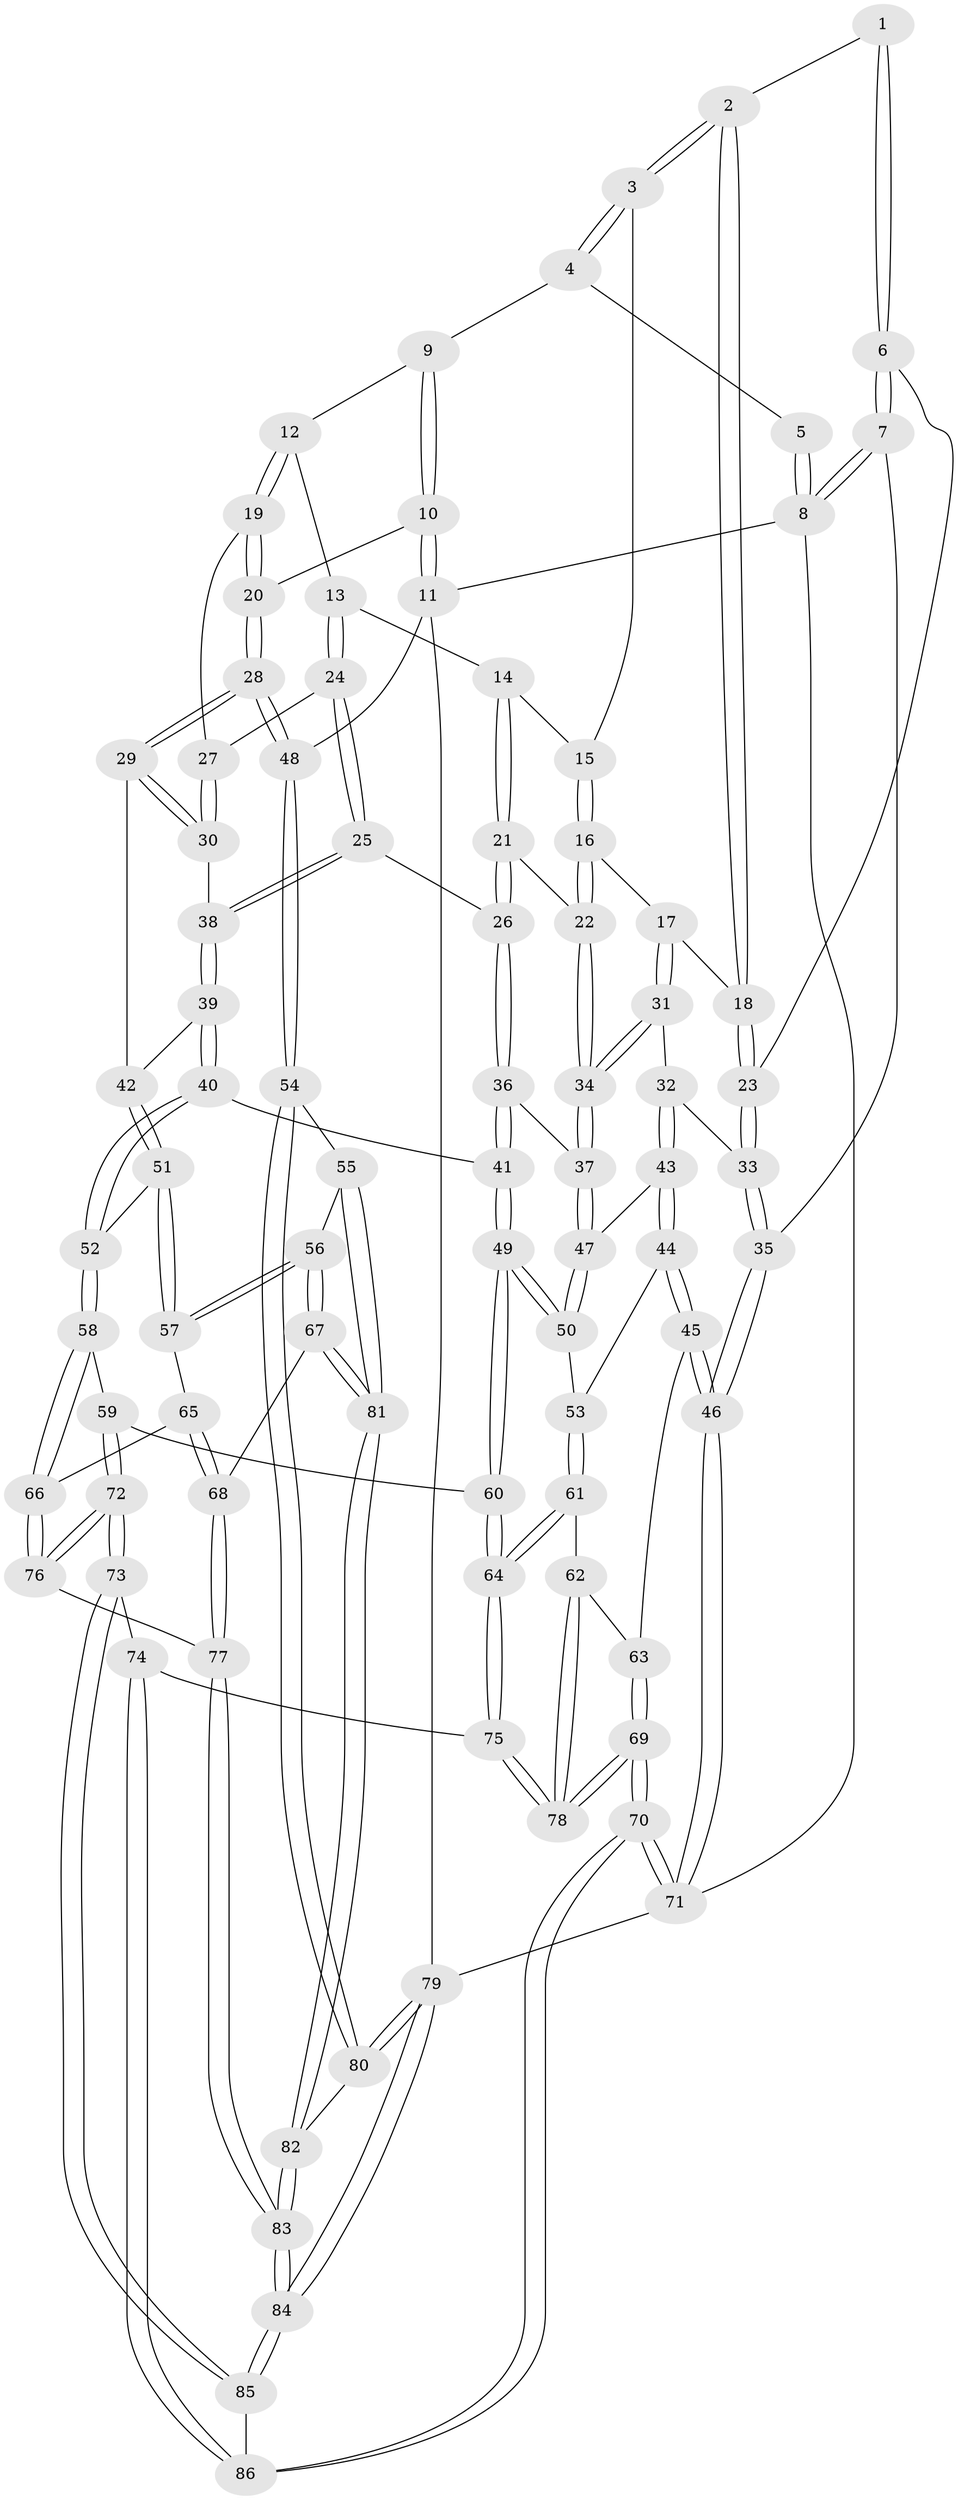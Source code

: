 // coarse degree distribution, {3: 0.15, 5: 0.35, 4: 0.4, 2: 0.016666666666666666, 6: 0.08333333333333333}
// Generated by graph-tools (version 1.1) at 2025/52/02/27/25 19:52:42]
// undirected, 86 vertices, 212 edges
graph export_dot {
graph [start="1"]
  node [color=gray90,style=filled];
  1 [pos="+0.16831774814542624+0.026758507085258624"];
  2 [pos="+0.35529870666327906+0.12651112722081204"];
  3 [pos="+0.40426494162679194+0.08639408105562692"];
  4 [pos="+0.5226227648414887+0"];
  5 [pos="+0.1344528383134904+0"];
  6 [pos="+0.0664090418925901+0.1638997944416164"];
  7 [pos="+0+0.08062589283005502"];
  8 [pos="+0+0"];
  9 [pos="+0.6797892838498868+0"];
  10 [pos="+1+0"];
  11 [pos="+1+0"];
  12 [pos="+0.6905551191790082+0.12984234531356478"];
  13 [pos="+0.6448132455011072+0.1905106914011017"];
  14 [pos="+0.5345532145082561+0.20612473694461345"];
  15 [pos="+0.4492493777744305+0.13334695733551805"];
  16 [pos="+0.4749277192456847+0.2860583299595823"];
  17 [pos="+0.33857268018983705+0.17776154599791086"];
  18 [pos="+0.3355659490141143+0.16640865060685917"];
  19 [pos="+0.783879522091304+0.2127522382776329"];
  20 [pos="+0.7952379214332747+0.2167784127531205"];
  21 [pos="+0.5156458314930922+0.300547518624465"];
  22 [pos="+0.49165168221951533+0.3073754023154408"];
  23 [pos="+0.14248128781911532+0.2394159511551691"];
  24 [pos="+0.6416691018731835+0.3184376507717473"];
  25 [pos="+0.6338722549388179+0.35705690141502516"];
  26 [pos="+0.6289058499296486+0.35766206767575404"];
  27 [pos="+0.7552396327099579+0.2557261914136869"];
  28 [pos="+1+0.42857838110732216"];
  29 [pos="+0.9085599315535189+0.43113592193274153"];
  30 [pos="+0.7307402475476327+0.3670989602340959"];
  31 [pos="+0.35165273759899557+0.3226240335298972"];
  32 [pos="+0.19044785194755673+0.3711367431189644"];
  33 [pos="+0.1449750276066289+0.3264644646186017"];
  34 [pos="+0.40765515496264837+0.385235483068792"];
  35 [pos="+0+0.5224002458903299"];
  36 [pos="+0.5011339183835363+0.4699777137960968"];
  37 [pos="+0.4126926855200167+0.43697466303953236"];
  38 [pos="+0.6364225297861081+0.35888518267368413"];
  39 [pos="+0.6660966977824033+0.4997412853308542"];
  40 [pos="+0.6185114172933318+0.556608692748904"];
  41 [pos="+0.5029728293987521+0.4732065022718302"];
  42 [pos="+0.7530318255909988+0.5030545973626847"];
  43 [pos="+0.21611661094161164+0.4556625518278677"];
  44 [pos="+0.14568078060746278+0.5706094670570128"];
  45 [pos="+0.07403572921358376+0.6167177418603148"];
  46 [pos="+0+0.54968073676283"];
  47 [pos="+0.3611912439384777+0.4854508846675862"];
  48 [pos="+1+0.45874521976526367"];
  49 [pos="+0.47114105299904846+0.6625329840091799"];
  50 [pos="+0.3553658464246051+0.6117949463002217"];
  51 [pos="+0.7279709010286464+0.6375687420225511"];
  52 [pos="+0.6213477651439041+0.6295462062147021"];
  53 [pos="+0.3430670045034338+0.6193804597152945"];
  54 [pos="+1+0.557453731466838"];
  55 [pos="+0.9265949366378597+0.6603250023035893"];
  56 [pos="+0.8728061755756301+0.6705794042111844"];
  57 [pos="+0.772499906457012+0.6613757640284598"];
  58 [pos="+0.5899159485667513+0.6663604773318418"];
  59 [pos="+0.5583910374383619+0.6814442188454277"];
  60 [pos="+0.47821157187302504+0.669546667782873"];
  61 [pos="+0.29048861259249037+0.720010217124556"];
  62 [pos="+0.224630229580139+0.7350109716992044"];
  63 [pos="+0.08733684010828675+0.6392529469213301"];
  64 [pos="+0.3908027719859715+0.8381101019503376"];
  65 [pos="+0.715202245857562+0.7498911820395006"];
  66 [pos="+0.6758543856841722+0.757800557934382"];
  67 [pos="+0.7711750497847456+0.7935236084525669"];
  68 [pos="+0.7586128301316004+0.7945084198940646"];
  69 [pos="+0.08512073154200707+1"];
  70 [pos="+0+1"];
  71 [pos="+0+1"];
  72 [pos="+0.5661188318235613+0.8754685411657576"];
  73 [pos="+0.5561647469415557+0.8849785611609302"];
  74 [pos="+0.3963820444067901+0.8738893377222197"];
  75 [pos="+0.39419129976390316+0.8723683359678988"];
  76 [pos="+0.6585362852985465+0.8609380857894783"];
  77 [pos="+0.6858325205088854+0.8709865745960921"];
  78 [pos="+0.1848212751871644+0.9461386480406724"];
  79 [pos="+1+1"];
  80 [pos="+1+0.7107098838258766"];
  81 [pos="+0.8352043629807027+0.8794336555398016"];
  82 [pos="+0.8370794950280281+0.9845520265250399"];
  83 [pos="+0.8251836385682697+1"];
  84 [pos="+0.8115937416915859+1"];
  85 [pos="+0.6143317764540348+1"];
  86 [pos="+0.4538288037477083+1"];
  1 -- 2;
  1 -- 6;
  1 -- 6;
  2 -- 3;
  2 -- 3;
  2 -- 18;
  2 -- 18;
  3 -- 4;
  3 -- 4;
  3 -- 15;
  4 -- 5;
  4 -- 9;
  5 -- 8;
  5 -- 8;
  6 -- 7;
  6 -- 7;
  6 -- 23;
  7 -- 8;
  7 -- 8;
  7 -- 35;
  8 -- 11;
  8 -- 71;
  9 -- 10;
  9 -- 10;
  9 -- 12;
  10 -- 11;
  10 -- 11;
  10 -- 20;
  11 -- 48;
  11 -- 79;
  12 -- 13;
  12 -- 19;
  12 -- 19;
  13 -- 14;
  13 -- 24;
  13 -- 24;
  14 -- 15;
  14 -- 21;
  14 -- 21;
  15 -- 16;
  15 -- 16;
  16 -- 17;
  16 -- 22;
  16 -- 22;
  17 -- 18;
  17 -- 31;
  17 -- 31;
  18 -- 23;
  18 -- 23;
  19 -- 20;
  19 -- 20;
  19 -- 27;
  20 -- 28;
  20 -- 28;
  21 -- 22;
  21 -- 26;
  21 -- 26;
  22 -- 34;
  22 -- 34;
  23 -- 33;
  23 -- 33;
  24 -- 25;
  24 -- 25;
  24 -- 27;
  25 -- 26;
  25 -- 38;
  25 -- 38;
  26 -- 36;
  26 -- 36;
  27 -- 30;
  27 -- 30;
  28 -- 29;
  28 -- 29;
  28 -- 48;
  28 -- 48;
  29 -- 30;
  29 -- 30;
  29 -- 42;
  30 -- 38;
  31 -- 32;
  31 -- 34;
  31 -- 34;
  32 -- 33;
  32 -- 43;
  32 -- 43;
  33 -- 35;
  33 -- 35;
  34 -- 37;
  34 -- 37;
  35 -- 46;
  35 -- 46;
  36 -- 37;
  36 -- 41;
  36 -- 41;
  37 -- 47;
  37 -- 47;
  38 -- 39;
  38 -- 39;
  39 -- 40;
  39 -- 40;
  39 -- 42;
  40 -- 41;
  40 -- 52;
  40 -- 52;
  41 -- 49;
  41 -- 49;
  42 -- 51;
  42 -- 51;
  43 -- 44;
  43 -- 44;
  43 -- 47;
  44 -- 45;
  44 -- 45;
  44 -- 53;
  45 -- 46;
  45 -- 46;
  45 -- 63;
  46 -- 71;
  46 -- 71;
  47 -- 50;
  47 -- 50;
  48 -- 54;
  48 -- 54;
  49 -- 50;
  49 -- 50;
  49 -- 60;
  49 -- 60;
  50 -- 53;
  51 -- 52;
  51 -- 57;
  51 -- 57;
  52 -- 58;
  52 -- 58;
  53 -- 61;
  53 -- 61;
  54 -- 55;
  54 -- 80;
  54 -- 80;
  55 -- 56;
  55 -- 81;
  55 -- 81;
  56 -- 57;
  56 -- 57;
  56 -- 67;
  56 -- 67;
  57 -- 65;
  58 -- 59;
  58 -- 66;
  58 -- 66;
  59 -- 60;
  59 -- 72;
  59 -- 72;
  60 -- 64;
  60 -- 64;
  61 -- 62;
  61 -- 64;
  61 -- 64;
  62 -- 63;
  62 -- 78;
  62 -- 78;
  63 -- 69;
  63 -- 69;
  64 -- 75;
  64 -- 75;
  65 -- 66;
  65 -- 68;
  65 -- 68;
  66 -- 76;
  66 -- 76;
  67 -- 68;
  67 -- 81;
  67 -- 81;
  68 -- 77;
  68 -- 77;
  69 -- 70;
  69 -- 70;
  69 -- 78;
  69 -- 78;
  70 -- 71;
  70 -- 71;
  70 -- 86;
  70 -- 86;
  71 -- 79;
  72 -- 73;
  72 -- 73;
  72 -- 76;
  72 -- 76;
  73 -- 74;
  73 -- 85;
  73 -- 85;
  74 -- 75;
  74 -- 86;
  74 -- 86;
  75 -- 78;
  75 -- 78;
  76 -- 77;
  77 -- 83;
  77 -- 83;
  79 -- 80;
  79 -- 80;
  79 -- 84;
  79 -- 84;
  80 -- 82;
  81 -- 82;
  81 -- 82;
  82 -- 83;
  82 -- 83;
  83 -- 84;
  83 -- 84;
  84 -- 85;
  84 -- 85;
  85 -- 86;
}

